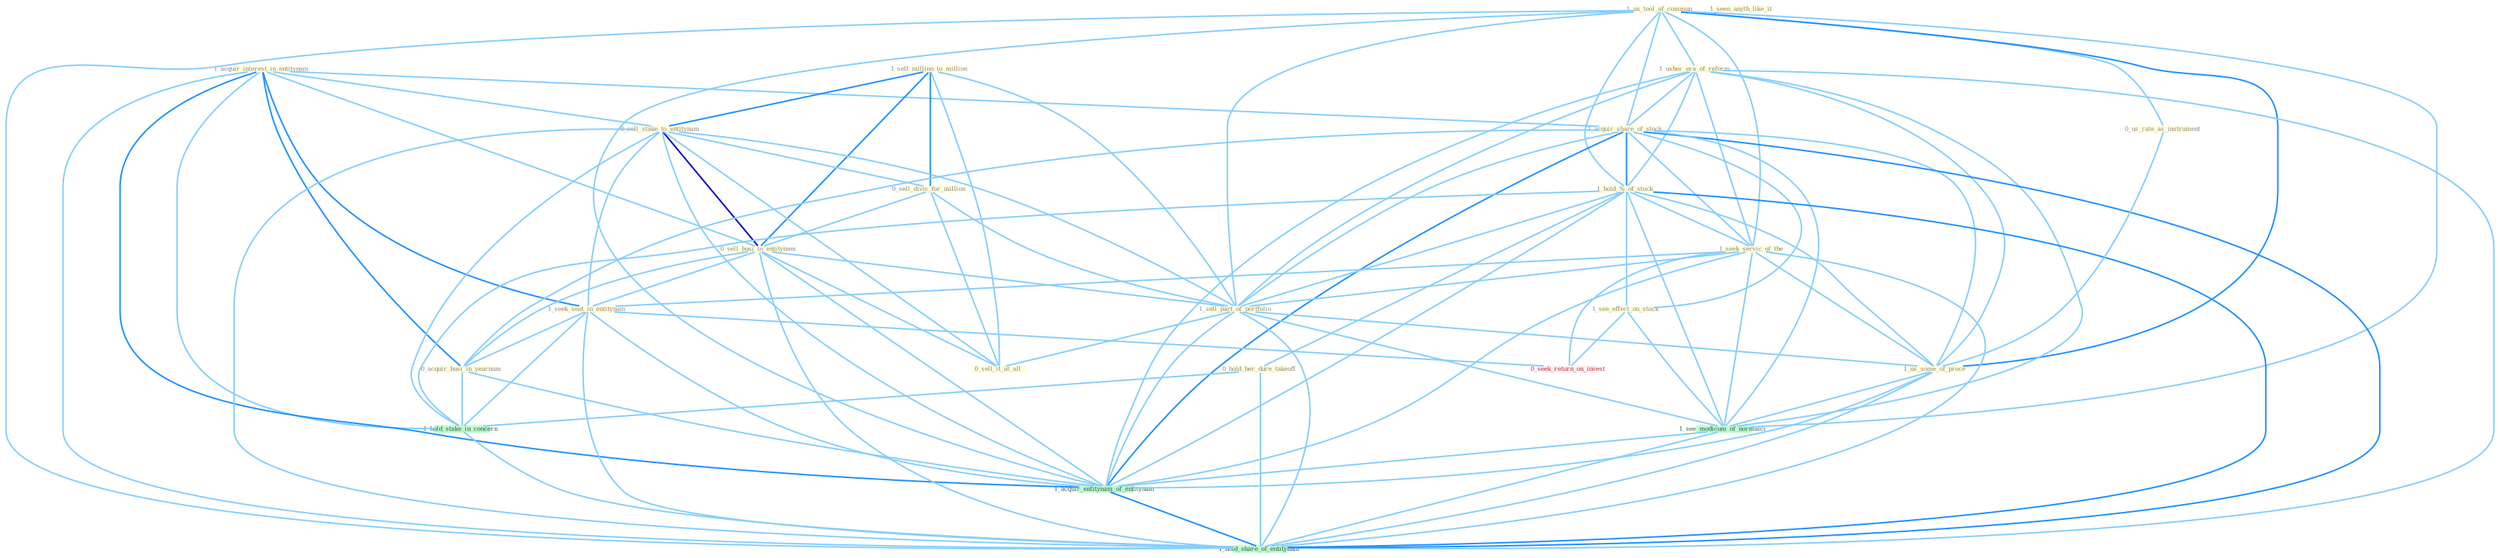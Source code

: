 Graph G{ 
    node
    [shape=polygon,style=filled,width=.5,height=.06,color="#BDFCC9",fixedsize=true,fontsize=4,
    fontcolor="#2f4f4f"];
    {node
    [color="#ffffe0", fontcolor="#8b7d6b"] "1_acquir_interest_in_entitynam " "1_seen_anyth_like_it " "1_sell_million_to_million " "0_sell_stake_to_entitynam " "1_us_tool_of_commun " "1_usher_era_of_reform " "0_sell_divis_for_million " "1_acquir_share_of_stock " "0_sell_busi_to_entitynam " "1_hold_%_of_stock " "1_seek_servic_of_the " "0_us_rate_as_instrument " "1_seek_seat_in_entitynam " "0_hold_her_dure_takeoff " "1_sell_part_of_portfolio " "1_see_effect_on_stock " "0_sell_it_at_all " "1_us_some_of_proce " "0_acquir_busi_in_yearnum "}
{node [color="#fff0f5", fontcolor="#b22222"] "0_seek_return_on_invest "}
edge [color="#B0E2FF"];

	"1_acquir_interest_in_entitynam " -- "0_sell_stake_to_entitynam " [w="1", color="#87cefa" ];
	"1_acquir_interest_in_entitynam " -- "1_acquir_share_of_stock " [w="1", color="#87cefa" ];
	"1_acquir_interest_in_entitynam " -- "0_sell_busi_to_entitynam " [w="1", color="#87cefa" ];
	"1_acquir_interest_in_entitynam " -- "1_seek_seat_in_entitynam " [w="2", color="#1e90ff" , len=0.8];
	"1_acquir_interest_in_entitynam " -- "0_acquir_busi_in_yearnum " [w="2", color="#1e90ff" , len=0.8];
	"1_acquir_interest_in_entitynam " -- "1_hold_stake_in_concern " [w="1", color="#87cefa" ];
	"1_acquir_interest_in_entitynam " -- "1_acquir_entitynam_of_entitynam " [w="2", color="#1e90ff" , len=0.8];
	"1_acquir_interest_in_entitynam " -- "1_hold_share_of_entitynam " [w="1", color="#87cefa" ];
	"1_sell_million_to_million " -- "0_sell_stake_to_entitynam " [w="2", color="#1e90ff" , len=0.8];
	"1_sell_million_to_million " -- "0_sell_divis_for_million " [w="2", color="#1e90ff" , len=0.8];
	"1_sell_million_to_million " -- "0_sell_busi_to_entitynam " [w="2", color="#1e90ff" , len=0.8];
	"1_sell_million_to_million " -- "1_sell_part_of_portfolio " [w="1", color="#87cefa" ];
	"1_sell_million_to_million " -- "0_sell_it_at_all " [w="1", color="#87cefa" ];
	"0_sell_stake_to_entitynam " -- "0_sell_divis_for_million " [w="1", color="#87cefa" ];
	"0_sell_stake_to_entitynam " -- "0_sell_busi_to_entitynam " [w="3", color="#0000cd" , len=0.6];
	"0_sell_stake_to_entitynam " -- "1_seek_seat_in_entitynam " [w="1", color="#87cefa" ];
	"0_sell_stake_to_entitynam " -- "1_sell_part_of_portfolio " [w="1", color="#87cefa" ];
	"0_sell_stake_to_entitynam " -- "0_sell_it_at_all " [w="1", color="#87cefa" ];
	"0_sell_stake_to_entitynam " -- "1_hold_stake_in_concern " [w="1", color="#87cefa" ];
	"0_sell_stake_to_entitynam " -- "1_acquir_entitynam_of_entitynam " [w="1", color="#87cefa" ];
	"0_sell_stake_to_entitynam " -- "1_hold_share_of_entitynam " [w="1", color="#87cefa" ];
	"1_us_tool_of_commun " -- "1_usher_era_of_reform " [w="1", color="#87cefa" ];
	"1_us_tool_of_commun " -- "1_acquir_share_of_stock " [w="1", color="#87cefa" ];
	"1_us_tool_of_commun " -- "1_hold_%_of_stock " [w="1", color="#87cefa" ];
	"1_us_tool_of_commun " -- "1_seek_servic_of_the " [w="1", color="#87cefa" ];
	"1_us_tool_of_commun " -- "0_us_rate_as_instrument " [w="1", color="#87cefa" ];
	"1_us_tool_of_commun " -- "1_sell_part_of_portfolio " [w="1", color="#87cefa" ];
	"1_us_tool_of_commun " -- "1_us_some_of_proce " [w="2", color="#1e90ff" , len=0.8];
	"1_us_tool_of_commun " -- "1_see_modicum_of_normalci " [w="1", color="#87cefa" ];
	"1_us_tool_of_commun " -- "1_acquir_entitynam_of_entitynam " [w="1", color="#87cefa" ];
	"1_us_tool_of_commun " -- "1_hold_share_of_entitynam " [w="1", color="#87cefa" ];
	"1_usher_era_of_reform " -- "1_acquir_share_of_stock " [w="1", color="#87cefa" ];
	"1_usher_era_of_reform " -- "1_hold_%_of_stock " [w="1", color="#87cefa" ];
	"1_usher_era_of_reform " -- "1_seek_servic_of_the " [w="1", color="#87cefa" ];
	"1_usher_era_of_reform " -- "1_sell_part_of_portfolio " [w="1", color="#87cefa" ];
	"1_usher_era_of_reform " -- "1_us_some_of_proce " [w="1", color="#87cefa" ];
	"1_usher_era_of_reform " -- "1_see_modicum_of_normalci " [w="1", color="#87cefa" ];
	"1_usher_era_of_reform " -- "1_acquir_entitynam_of_entitynam " [w="1", color="#87cefa" ];
	"1_usher_era_of_reform " -- "1_hold_share_of_entitynam " [w="1", color="#87cefa" ];
	"0_sell_divis_for_million " -- "0_sell_busi_to_entitynam " [w="1", color="#87cefa" ];
	"0_sell_divis_for_million " -- "1_sell_part_of_portfolio " [w="1", color="#87cefa" ];
	"0_sell_divis_for_million " -- "0_sell_it_at_all " [w="1", color="#87cefa" ];
	"1_acquir_share_of_stock " -- "1_hold_%_of_stock " [w="2", color="#1e90ff" , len=0.8];
	"1_acquir_share_of_stock " -- "1_seek_servic_of_the " [w="1", color="#87cefa" ];
	"1_acquir_share_of_stock " -- "1_sell_part_of_portfolio " [w="1", color="#87cefa" ];
	"1_acquir_share_of_stock " -- "1_see_effect_on_stock " [w="1", color="#87cefa" ];
	"1_acquir_share_of_stock " -- "1_us_some_of_proce " [w="1", color="#87cefa" ];
	"1_acquir_share_of_stock " -- "0_acquir_busi_in_yearnum " [w="1", color="#87cefa" ];
	"1_acquir_share_of_stock " -- "1_see_modicum_of_normalci " [w="1", color="#87cefa" ];
	"1_acquir_share_of_stock " -- "1_acquir_entitynam_of_entitynam " [w="2", color="#1e90ff" , len=0.8];
	"1_acquir_share_of_stock " -- "1_hold_share_of_entitynam " [w="2", color="#1e90ff" , len=0.8];
	"0_sell_busi_to_entitynam " -- "1_seek_seat_in_entitynam " [w="1", color="#87cefa" ];
	"0_sell_busi_to_entitynam " -- "1_sell_part_of_portfolio " [w="1", color="#87cefa" ];
	"0_sell_busi_to_entitynam " -- "0_sell_it_at_all " [w="1", color="#87cefa" ];
	"0_sell_busi_to_entitynam " -- "0_acquir_busi_in_yearnum " [w="1", color="#87cefa" ];
	"0_sell_busi_to_entitynam " -- "1_acquir_entitynam_of_entitynam " [w="1", color="#87cefa" ];
	"0_sell_busi_to_entitynam " -- "1_hold_share_of_entitynam " [w="1", color="#87cefa" ];
	"1_hold_%_of_stock " -- "1_seek_servic_of_the " [w="1", color="#87cefa" ];
	"1_hold_%_of_stock " -- "0_hold_her_dure_takeoff " [w="1", color="#87cefa" ];
	"1_hold_%_of_stock " -- "1_sell_part_of_portfolio " [w="1", color="#87cefa" ];
	"1_hold_%_of_stock " -- "1_see_effect_on_stock " [w="1", color="#87cefa" ];
	"1_hold_%_of_stock " -- "1_us_some_of_proce " [w="1", color="#87cefa" ];
	"1_hold_%_of_stock " -- "1_hold_stake_in_concern " [w="1", color="#87cefa" ];
	"1_hold_%_of_stock " -- "1_see_modicum_of_normalci " [w="1", color="#87cefa" ];
	"1_hold_%_of_stock " -- "1_acquir_entitynam_of_entitynam " [w="1", color="#87cefa" ];
	"1_hold_%_of_stock " -- "1_hold_share_of_entitynam " [w="2", color="#1e90ff" , len=0.8];
	"1_seek_servic_of_the " -- "1_seek_seat_in_entitynam " [w="1", color="#87cefa" ];
	"1_seek_servic_of_the " -- "1_sell_part_of_portfolio " [w="1", color="#87cefa" ];
	"1_seek_servic_of_the " -- "1_us_some_of_proce " [w="1", color="#87cefa" ];
	"1_seek_servic_of_the " -- "0_seek_return_on_invest " [w="1", color="#87cefa" ];
	"1_seek_servic_of_the " -- "1_see_modicum_of_normalci " [w="1", color="#87cefa" ];
	"1_seek_servic_of_the " -- "1_acquir_entitynam_of_entitynam " [w="1", color="#87cefa" ];
	"1_seek_servic_of_the " -- "1_hold_share_of_entitynam " [w="1", color="#87cefa" ];
	"0_us_rate_as_instrument " -- "1_us_some_of_proce " [w="1", color="#87cefa" ];
	"1_seek_seat_in_entitynam " -- "0_acquir_busi_in_yearnum " [w="1", color="#87cefa" ];
	"1_seek_seat_in_entitynam " -- "1_hold_stake_in_concern " [w="1", color="#87cefa" ];
	"1_seek_seat_in_entitynam " -- "0_seek_return_on_invest " [w="1", color="#87cefa" ];
	"1_seek_seat_in_entitynam " -- "1_acquir_entitynam_of_entitynam " [w="1", color="#87cefa" ];
	"1_seek_seat_in_entitynam " -- "1_hold_share_of_entitynam " [w="1", color="#87cefa" ];
	"0_hold_her_dure_takeoff " -- "1_hold_stake_in_concern " [w="1", color="#87cefa" ];
	"0_hold_her_dure_takeoff " -- "1_hold_share_of_entitynam " [w="1", color="#87cefa" ];
	"1_sell_part_of_portfolio " -- "0_sell_it_at_all " [w="1", color="#87cefa" ];
	"1_sell_part_of_portfolio " -- "1_us_some_of_proce " [w="1", color="#87cefa" ];
	"1_sell_part_of_portfolio " -- "1_see_modicum_of_normalci " [w="1", color="#87cefa" ];
	"1_sell_part_of_portfolio " -- "1_acquir_entitynam_of_entitynam " [w="1", color="#87cefa" ];
	"1_sell_part_of_portfolio " -- "1_hold_share_of_entitynam " [w="1", color="#87cefa" ];
	"1_see_effect_on_stock " -- "0_seek_return_on_invest " [w="1", color="#87cefa" ];
	"1_see_effect_on_stock " -- "1_see_modicum_of_normalci " [w="1", color="#87cefa" ];
	"1_us_some_of_proce " -- "1_see_modicum_of_normalci " [w="1", color="#87cefa" ];
	"1_us_some_of_proce " -- "1_acquir_entitynam_of_entitynam " [w="1", color="#87cefa" ];
	"1_us_some_of_proce " -- "1_hold_share_of_entitynam " [w="1", color="#87cefa" ];
	"0_acquir_busi_in_yearnum " -- "1_hold_stake_in_concern " [w="1", color="#87cefa" ];
	"0_acquir_busi_in_yearnum " -- "1_acquir_entitynam_of_entitynam " [w="1", color="#87cefa" ];
	"1_hold_stake_in_concern " -- "1_hold_share_of_entitynam " [w="1", color="#87cefa" ];
	"1_see_modicum_of_normalci " -- "1_acquir_entitynam_of_entitynam " [w="1", color="#87cefa" ];
	"1_see_modicum_of_normalci " -- "1_hold_share_of_entitynam " [w="1", color="#87cefa" ];
	"1_acquir_entitynam_of_entitynam " -- "1_hold_share_of_entitynam " [w="2", color="#1e90ff" , len=0.8];
}